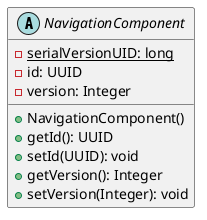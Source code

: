 @startuml

    abstract class NavigationComponent {
        {static} -serialVersionUID: long
        -id: UUID
        -version: Integer
        +NavigationComponent()
        +getId(): UUID
        +setId(UUID): void
        +getVersion(): Integer
        +setVersion(Integer): void
    }

@enduml
